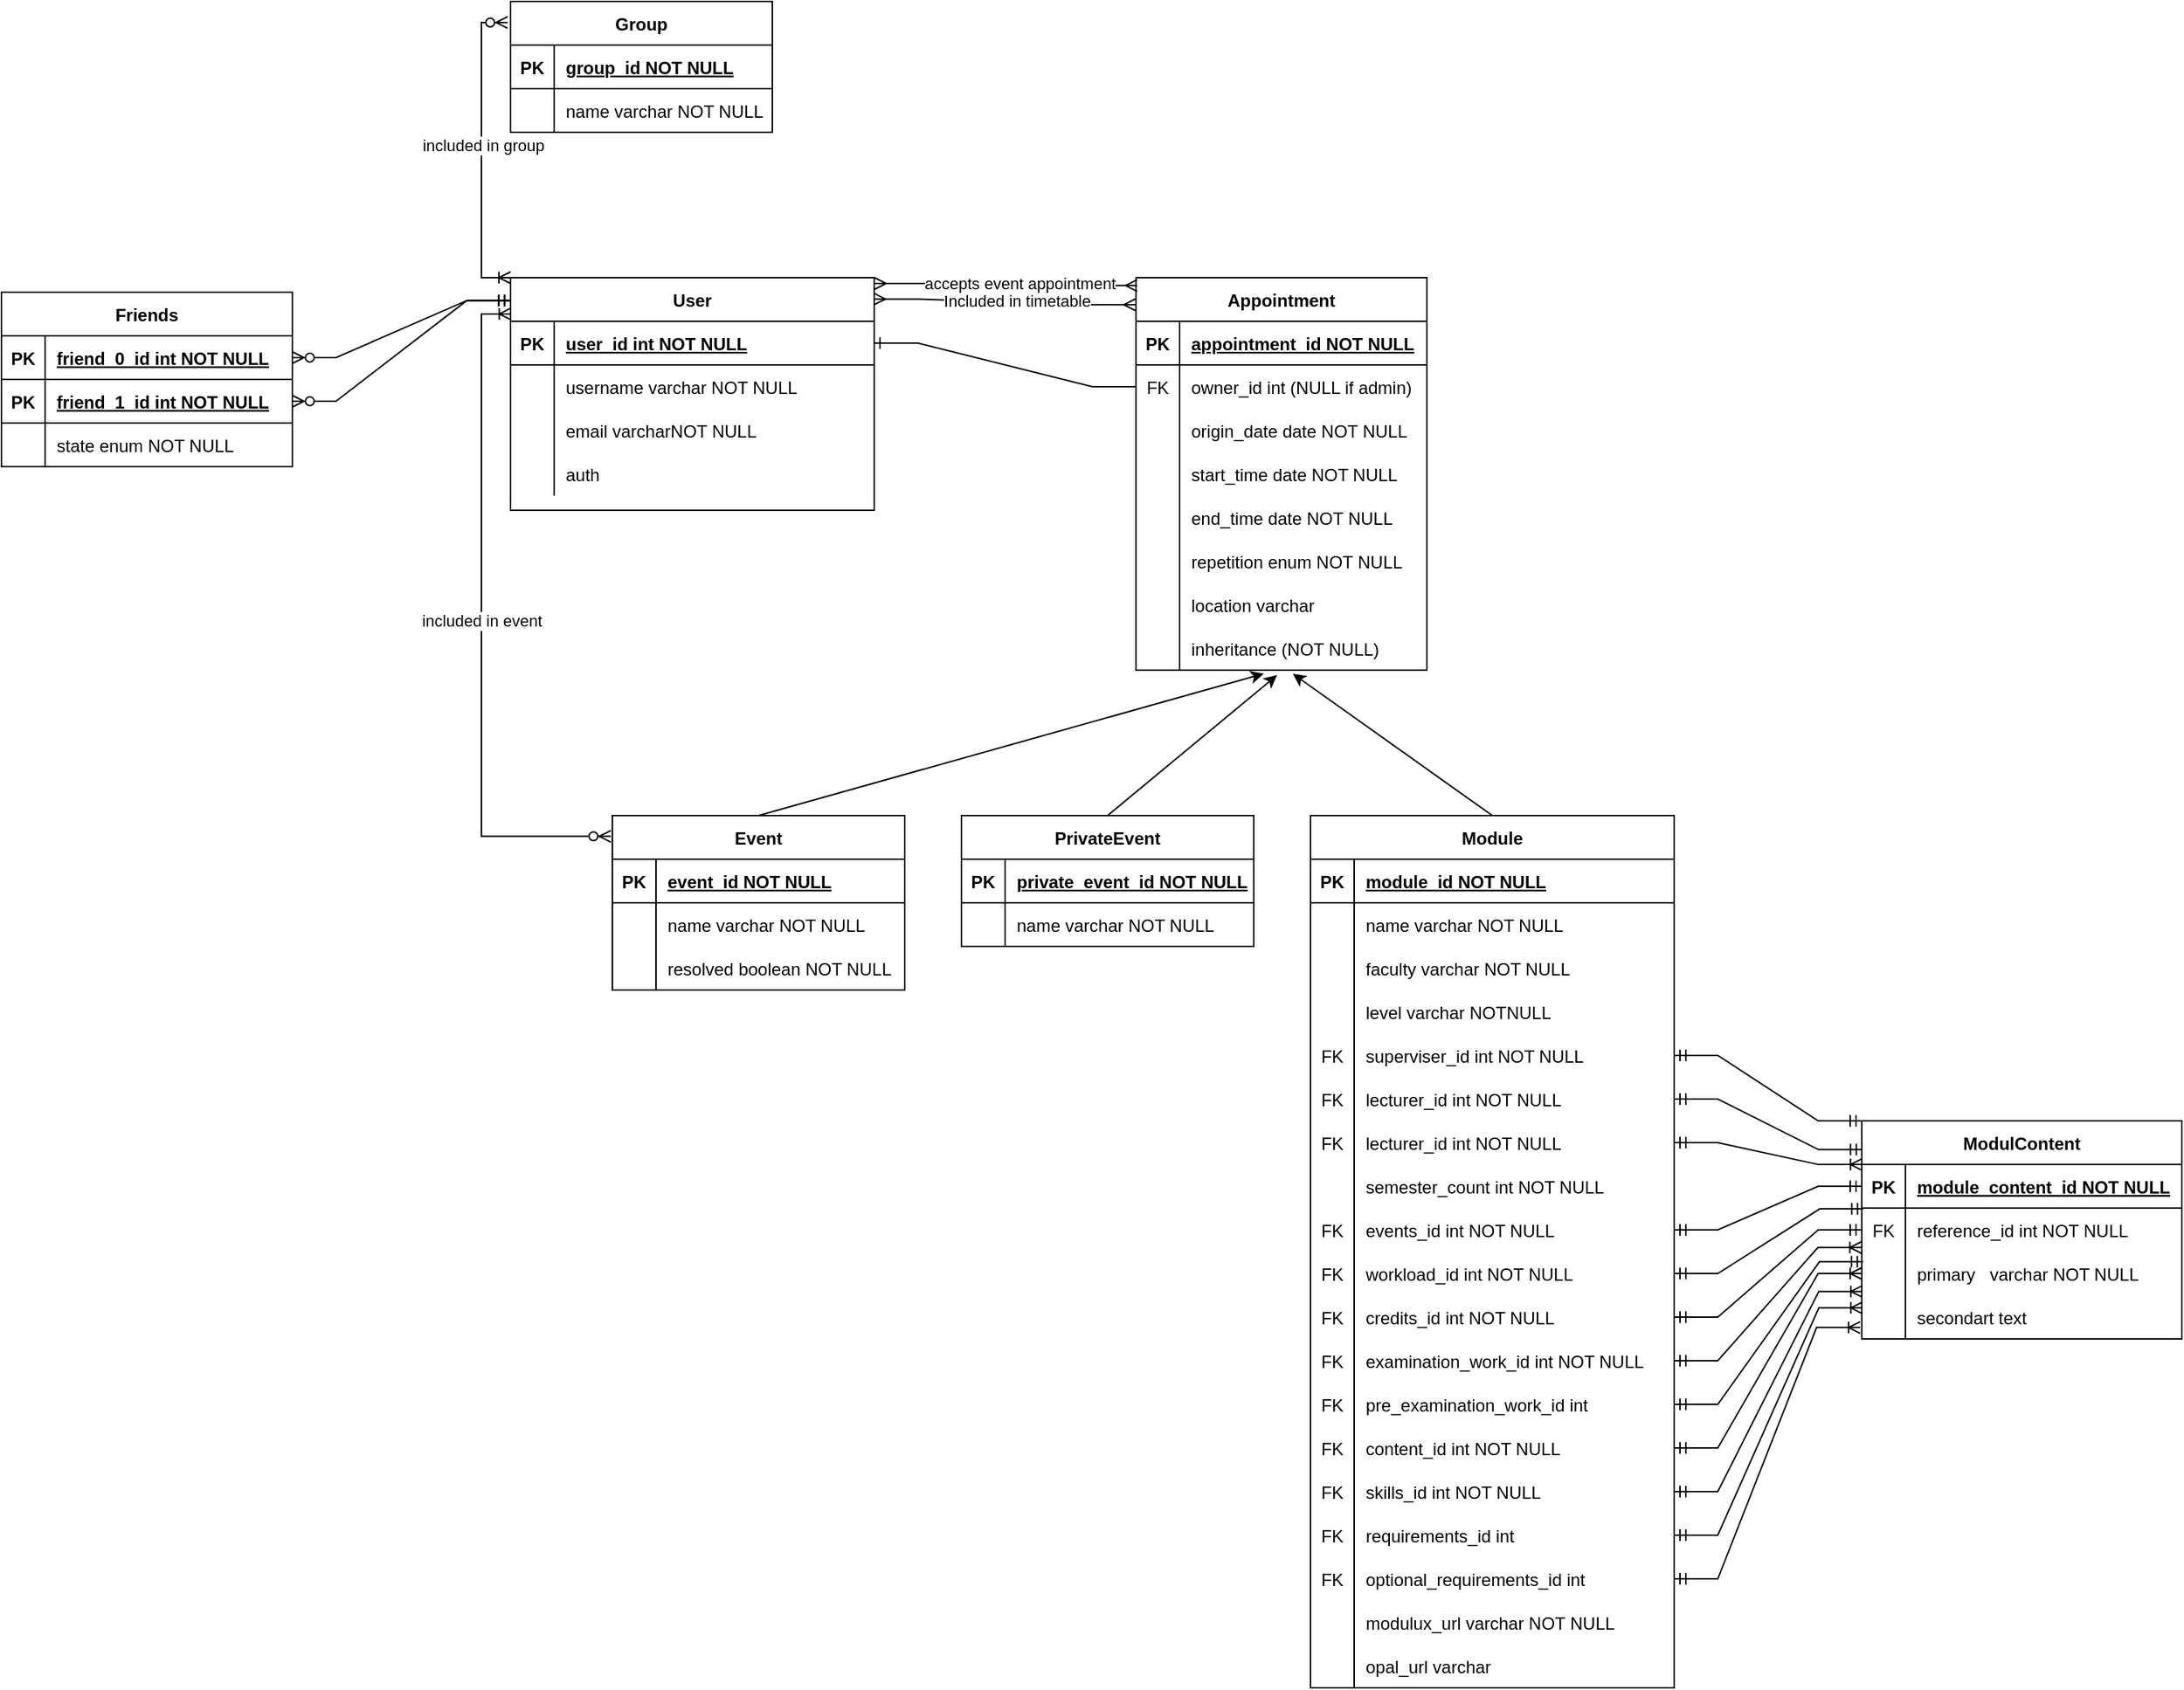 <mxfile version="20.5.3" type="device"><diagram id="R2lEEEUBdFMjLlhIrx00" name="Page-1"><mxGraphModel dx="2148" dy="1784" grid="1" gridSize="10" guides="1" tooltips="1" connect="1" arrows="1" fold="1" page="1" pageScale="1" pageWidth="850" pageHeight="1100" math="0" shadow="0" extFonts="Permanent Marker^https://fonts.googleapis.com/css?family=Permanent+Marker"><root><mxCell id="0"/><mxCell id="1" parent="0"/><mxCell id="C-vyLk0tnHw3VtMMgP7b-23" value="User" style="shape=table;startSize=30;container=1;collapsible=1;childLayout=tableLayout;fixedRows=1;rowLines=0;fontStyle=1;align=center;resizeLast=1;" parent="1" vertex="1"><mxGeometry x="70" y="70" width="250" height="160" as="geometry"><mxRectangle x="90" y="70" width="70" height="30" as="alternateBounds"/></mxGeometry></mxCell><mxCell id="C-vyLk0tnHw3VtMMgP7b-24" value="" style="shape=partialRectangle;collapsible=0;dropTarget=0;pointerEvents=0;fillColor=none;points=[[0,0.5],[1,0.5]];portConstraint=eastwest;top=0;left=0;right=0;bottom=1;" parent="C-vyLk0tnHw3VtMMgP7b-23" vertex="1"><mxGeometry y="30" width="250" height="30" as="geometry"/></mxCell><mxCell id="C-vyLk0tnHw3VtMMgP7b-25" value="PK" style="shape=partialRectangle;overflow=hidden;connectable=0;fillColor=none;top=0;left=0;bottom=0;right=0;fontStyle=1;" parent="C-vyLk0tnHw3VtMMgP7b-24" vertex="1"><mxGeometry width="30" height="30" as="geometry"><mxRectangle width="30" height="30" as="alternateBounds"/></mxGeometry></mxCell><mxCell id="C-vyLk0tnHw3VtMMgP7b-26" value="user_id int NOT NULL " style="shape=partialRectangle;overflow=hidden;connectable=0;fillColor=none;top=0;left=0;bottom=0;right=0;align=left;spacingLeft=6;fontStyle=5;" parent="C-vyLk0tnHw3VtMMgP7b-24" vertex="1"><mxGeometry x="30" width="220" height="30" as="geometry"><mxRectangle width="220" height="30" as="alternateBounds"/></mxGeometry></mxCell><mxCell id="C-vyLk0tnHw3VtMMgP7b-27" value="" style="shape=partialRectangle;collapsible=0;dropTarget=0;pointerEvents=0;fillColor=none;points=[[0,0.5],[1,0.5]];portConstraint=eastwest;top=0;left=0;right=0;bottom=0;" parent="C-vyLk0tnHw3VtMMgP7b-23" vertex="1"><mxGeometry y="60" width="250" height="30" as="geometry"/></mxCell><mxCell id="C-vyLk0tnHw3VtMMgP7b-28" value="" style="shape=partialRectangle;overflow=hidden;connectable=0;fillColor=none;top=0;left=0;bottom=0;right=0;" parent="C-vyLk0tnHw3VtMMgP7b-27" vertex="1"><mxGeometry width="30" height="30" as="geometry"><mxRectangle width="30" height="30" as="alternateBounds"/></mxGeometry></mxCell><mxCell id="C-vyLk0tnHw3VtMMgP7b-29" value="username varchar NOT NULL" style="shape=partialRectangle;overflow=hidden;connectable=0;fillColor=none;top=0;left=0;bottom=0;right=0;align=left;spacingLeft=6;" parent="C-vyLk0tnHw3VtMMgP7b-27" vertex="1"><mxGeometry x="30" width="220" height="30" as="geometry"><mxRectangle width="220" height="30" as="alternateBounds"/></mxGeometry></mxCell><mxCell id="5FCq3y83oqHXym-E_zLs-2" value="" style="shape=partialRectangle;collapsible=0;dropTarget=0;pointerEvents=0;fillColor=none;points=[[0,0.5],[1,0.5]];portConstraint=eastwest;top=0;left=0;right=0;bottom=0;" vertex="1" parent="C-vyLk0tnHw3VtMMgP7b-23"><mxGeometry y="90" width="250" height="30" as="geometry"/></mxCell><mxCell id="5FCq3y83oqHXym-E_zLs-3" value="" style="shape=partialRectangle;overflow=hidden;connectable=0;fillColor=none;top=0;left=0;bottom=0;right=0;" vertex="1" parent="5FCq3y83oqHXym-E_zLs-2"><mxGeometry width="30" height="30" as="geometry"><mxRectangle width="30" height="30" as="alternateBounds"/></mxGeometry></mxCell><mxCell id="5FCq3y83oqHXym-E_zLs-4" value="email varcharNOT NULL" style="shape=partialRectangle;overflow=hidden;connectable=0;fillColor=none;top=0;left=0;bottom=0;right=0;align=left;spacingLeft=6;" vertex="1" parent="5FCq3y83oqHXym-E_zLs-2"><mxGeometry x="30" width="220" height="30" as="geometry"><mxRectangle width="220" height="30" as="alternateBounds"/></mxGeometry></mxCell><mxCell id="5FCq3y83oqHXym-E_zLs-31" value="" style="shape=partialRectangle;collapsible=0;dropTarget=0;pointerEvents=0;fillColor=none;points=[[0,0.5],[1,0.5]];portConstraint=eastwest;top=0;left=0;right=0;bottom=0;" vertex="1" parent="C-vyLk0tnHw3VtMMgP7b-23"><mxGeometry y="120" width="250" height="30" as="geometry"/></mxCell><mxCell id="5FCq3y83oqHXym-E_zLs-32" value="" style="shape=partialRectangle;overflow=hidden;connectable=0;fillColor=none;top=0;left=0;bottom=0;right=0;" vertex="1" parent="5FCq3y83oqHXym-E_zLs-31"><mxGeometry width="30" height="30" as="geometry"><mxRectangle width="30" height="30" as="alternateBounds"/></mxGeometry></mxCell><mxCell id="5FCq3y83oqHXym-E_zLs-33" value="auth" style="shape=partialRectangle;overflow=hidden;connectable=0;fillColor=none;top=0;left=0;bottom=0;right=0;align=left;spacingLeft=6;" vertex="1" parent="5FCq3y83oqHXym-E_zLs-31"><mxGeometry x="30" width="220" height="30" as="geometry"><mxRectangle width="220" height="30" as="alternateBounds"/></mxGeometry></mxCell><mxCell id="5FCq3y83oqHXym-E_zLs-37" value="Module" style="shape=table;startSize=30;container=1;collapsible=1;childLayout=tableLayout;fixedRows=1;rowLines=0;fontStyle=1;align=center;resizeLast=1;" vertex="1" parent="1"><mxGeometry x="620" y="440" width="250" height="600" as="geometry"/></mxCell><mxCell id="5FCq3y83oqHXym-E_zLs-38" value="" style="shape=tableRow;horizontal=0;startSize=0;swimlaneHead=0;swimlaneBody=0;fillColor=none;collapsible=0;dropTarget=0;points=[[0,0.5],[1,0.5]];portConstraint=eastwest;top=0;left=0;right=0;bottom=1;" vertex="1" parent="5FCq3y83oqHXym-E_zLs-37"><mxGeometry y="30" width="250" height="30" as="geometry"/></mxCell><mxCell id="5FCq3y83oqHXym-E_zLs-39" value="PK" style="shape=partialRectangle;connectable=0;fillColor=none;top=0;left=0;bottom=0;right=0;fontStyle=1;overflow=hidden;" vertex="1" parent="5FCq3y83oqHXym-E_zLs-38"><mxGeometry width="30" height="30" as="geometry"><mxRectangle width="30" height="30" as="alternateBounds"/></mxGeometry></mxCell><mxCell id="5FCq3y83oqHXym-E_zLs-40" value="module_id NOT NULL" style="shape=partialRectangle;connectable=0;fillColor=none;top=0;left=0;bottom=0;right=0;align=left;spacingLeft=6;fontStyle=5;overflow=hidden;" vertex="1" parent="5FCq3y83oqHXym-E_zLs-38"><mxGeometry x="30" width="220" height="30" as="geometry"><mxRectangle width="220" height="30" as="alternateBounds"/></mxGeometry></mxCell><mxCell id="5FCq3y83oqHXym-E_zLs-41" value="" style="shape=tableRow;horizontal=0;startSize=0;swimlaneHead=0;swimlaneBody=0;fillColor=none;collapsible=0;dropTarget=0;points=[[0,0.5],[1,0.5]];portConstraint=eastwest;top=0;left=0;right=0;bottom=0;" vertex="1" parent="5FCq3y83oqHXym-E_zLs-37"><mxGeometry y="60" width="250" height="30" as="geometry"/></mxCell><mxCell id="5FCq3y83oqHXym-E_zLs-42" value="" style="shape=partialRectangle;connectable=0;fillColor=none;top=0;left=0;bottom=0;right=0;editable=1;overflow=hidden;" vertex="1" parent="5FCq3y83oqHXym-E_zLs-41"><mxGeometry width="30" height="30" as="geometry"><mxRectangle width="30" height="30" as="alternateBounds"/></mxGeometry></mxCell><mxCell id="5FCq3y83oqHXym-E_zLs-43" value="name varchar NOT NULL" style="shape=partialRectangle;connectable=0;fillColor=none;top=0;left=0;bottom=0;right=0;align=left;spacingLeft=6;overflow=hidden;" vertex="1" parent="5FCq3y83oqHXym-E_zLs-41"><mxGeometry x="30" width="220" height="30" as="geometry"><mxRectangle width="220" height="30" as="alternateBounds"/></mxGeometry></mxCell><mxCell id="5FCq3y83oqHXym-E_zLs-44" value="" style="shape=tableRow;horizontal=0;startSize=0;swimlaneHead=0;swimlaneBody=0;fillColor=none;collapsible=0;dropTarget=0;points=[[0,0.5],[1,0.5]];portConstraint=eastwest;top=0;left=0;right=0;bottom=0;" vertex="1" parent="5FCq3y83oqHXym-E_zLs-37"><mxGeometry y="90" width="250" height="30" as="geometry"/></mxCell><mxCell id="5FCq3y83oqHXym-E_zLs-45" value="" style="shape=partialRectangle;connectable=0;fillColor=none;top=0;left=0;bottom=0;right=0;editable=1;overflow=hidden;" vertex="1" parent="5FCq3y83oqHXym-E_zLs-44"><mxGeometry width="30" height="30" as="geometry"><mxRectangle width="30" height="30" as="alternateBounds"/></mxGeometry></mxCell><mxCell id="5FCq3y83oqHXym-E_zLs-46" value="faculty varchar NOT NULL" style="shape=partialRectangle;connectable=0;fillColor=none;top=0;left=0;bottom=0;right=0;align=left;spacingLeft=6;overflow=hidden;" vertex="1" parent="5FCq3y83oqHXym-E_zLs-44"><mxGeometry x="30" width="220" height="30" as="geometry"><mxRectangle width="220" height="30" as="alternateBounds"/></mxGeometry></mxCell><mxCell id="5FCq3y83oqHXym-E_zLs-47" value="" style="shape=tableRow;horizontal=0;startSize=0;swimlaneHead=0;swimlaneBody=0;fillColor=none;collapsible=0;dropTarget=0;points=[[0,0.5],[1,0.5]];portConstraint=eastwest;top=0;left=0;right=0;bottom=0;" vertex="1" parent="5FCq3y83oqHXym-E_zLs-37"><mxGeometry y="120" width="250" height="30" as="geometry"/></mxCell><mxCell id="5FCq3y83oqHXym-E_zLs-48" value="" style="shape=partialRectangle;connectable=0;fillColor=none;top=0;left=0;bottom=0;right=0;editable=1;overflow=hidden;" vertex="1" parent="5FCq3y83oqHXym-E_zLs-47"><mxGeometry width="30" height="30" as="geometry"><mxRectangle width="30" height="30" as="alternateBounds"/></mxGeometry></mxCell><mxCell id="5FCq3y83oqHXym-E_zLs-49" value="level varchar NOTNULL" style="shape=partialRectangle;connectable=0;fillColor=none;top=0;left=0;bottom=0;right=0;align=left;spacingLeft=6;overflow=hidden;" vertex="1" parent="5FCq3y83oqHXym-E_zLs-47"><mxGeometry x="30" width="220" height="30" as="geometry"><mxRectangle width="220" height="30" as="alternateBounds"/></mxGeometry></mxCell><mxCell id="5FCq3y83oqHXym-E_zLs-50" value="" style="shape=tableRow;horizontal=0;startSize=0;swimlaneHead=0;swimlaneBody=0;fillColor=none;collapsible=0;dropTarget=0;points=[[0,0.5],[1,0.5]];portConstraint=eastwest;top=0;left=0;right=0;bottom=0;" vertex="1" parent="5FCq3y83oqHXym-E_zLs-37"><mxGeometry y="150" width="250" height="30" as="geometry"/></mxCell><mxCell id="5FCq3y83oqHXym-E_zLs-51" value="FK" style="shape=partialRectangle;connectable=0;fillColor=none;top=0;left=0;bottom=0;right=0;editable=1;overflow=hidden;" vertex="1" parent="5FCq3y83oqHXym-E_zLs-50"><mxGeometry width="30" height="30" as="geometry"><mxRectangle width="30" height="30" as="alternateBounds"/></mxGeometry></mxCell><mxCell id="5FCq3y83oqHXym-E_zLs-52" value="superviser_id int NOT NULL" style="shape=partialRectangle;connectable=0;fillColor=none;top=0;left=0;bottom=0;right=0;align=left;spacingLeft=6;overflow=hidden;" vertex="1" parent="5FCq3y83oqHXym-E_zLs-50"><mxGeometry x="30" width="220" height="30" as="geometry"><mxRectangle width="220" height="30" as="alternateBounds"/></mxGeometry></mxCell><mxCell id="5FCq3y83oqHXym-E_zLs-66" value="" style="shape=tableRow;horizontal=0;startSize=0;swimlaneHead=0;swimlaneBody=0;fillColor=none;collapsible=0;dropTarget=0;points=[[0,0.5],[1,0.5]];portConstraint=eastwest;top=0;left=0;right=0;bottom=0;" vertex="1" parent="5FCq3y83oqHXym-E_zLs-37"><mxGeometry y="180" width="250" height="30" as="geometry"/></mxCell><mxCell id="5FCq3y83oqHXym-E_zLs-67" value="FK" style="shape=partialRectangle;connectable=0;fillColor=none;top=0;left=0;bottom=0;right=0;editable=1;overflow=hidden;" vertex="1" parent="5FCq3y83oqHXym-E_zLs-66"><mxGeometry width="30" height="30" as="geometry"><mxRectangle width="30" height="30" as="alternateBounds"/></mxGeometry></mxCell><mxCell id="5FCq3y83oqHXym-E_zLs-68" value="lecturer_id int NOT NULL" style="shape=partialRectangle;connectable=0;fillColor=none;top=0;left=0;bottom=0;right=0;align=left;spacingLeft=6;overflow=hidden;" vertex="1" parent="5FCq3y83oqHXym-E_zLs-66"><mxGeometry x="30" width="220" height="30" as="geometry"><mxRectangle width="220" height="30" as="alternateBounds"/></mxGeometry></mxCell><mxCell id="5FCq3y83oqHXym-E_zLs-69" value="" style="shape=tableRow;horizontal=0;startSize=0;swimlaneHead=0;swimlaneBody=0;fillColor=none;collapsible=0;dropTarget=0;points=[[0,0.5],[1,0.5]];portConstraint=eastwest;top=0;left=0;right=0;bottom=0;" vertex="1" parent="5FCq3y83oqHXym-E_zLs-37"><mxGeometry y="210" width="250" height="30" as="geometry"/></mxCell><mxCell id="5FCq3y83oqHXym-E_zLs-70" value="FK" style="shape=partialRectangle;connectable=0;fillColor=none;top=0;left=0;bottom=0;right=0;editable=1;overflow=hidden;" vertex="1" parent="5FCq3y83oqHXym-E_zLs-69"><mxGeometry width="30" height="30" as="geometry"><mxRectangle width="30" height="30" as="alternateBounds"/></mxGeometry></mxCell><mxCell id="5FCq3y83oqHXym-E_zLs-71" value="lecturer_id int NOT NULL" style="shape=partialRectangle;connectable=0;fillColor=none;top=0;left=0;bottom=0;right=0;align=left;spacingLeft=6;overflow=hidden;" vertex="1" parent="5FCq3y83oqHXym-E_zLs-69"><mxGeometry x="30" width="220" height="30" as="geometry"><mxRectangle width="220" height="30" as="alternateBounds"/></mxGeometry></mxCell><mxCell id="5FCq3y83oqHXym-E_zLs-75" value="" style="shape=tableRow;horizontal=0;startSize=0;swimlaneHead=0;swimlaneBody=0;fillColor=none;collapsible=0;dropTarget=0;points=[[0,0.5],[1,0.5]];portConstraint=eastwest;top=0;left=0;right=0;bottom=0;" vertex="1" parent="5FCq3y83oqHXym-E_zLs-37"><mxGeometry y="240" width="250" height="30" as="geometry"/></mxCell><mxCell id="5FCq3y83oqHXym-E_zLs-76" value="" style="shape=partialRectangle;connectable=0;fillColor=none;top=0;left=0;bottom=0;right=0;editable=1;overflow=hidden;" vertex="1" parent="5FCq3y83oqHXym-E_zLs-75"><mxGeometry width="30" height="30" as="geometry"><mxRectangle width="30" height="30" as="alternateBounds"/></mxGeometry></mxCell><mxCell id="5FCq3y83oqHXym-E_zLs-77" value="semester_count int NOT NULL" style="shape=partialRectangle;connectable=0;fillColor=none;top=0;left=0;bottom=0;right=0;align=left;spacingLeft=6;overflow=hidden;" vertex="1" parent="5FCq3y83oqHXym-E_zLs-75"><mxGeometry x="30" width="220" height="30" as="geometry"><mxRectangle width="220" height="30" as="alternateBounds"/></mxGeometry></mxCell><mxCell id="5FCq3y83oqHXym-E_zLs-78" value="" style="shape=tableRow;horizontal=0;startSize=0;swimlaneHead=0;swimlaneBody=0;fillColor=none;collapsible=0;dropTarget=0;points=[[0,0.5],[1,0.5]];portConstraint=eastwest;top=0;left=0;right=0;bottom=0;" vertex="1" parent="5FCq3y83oqHXym-E_zLs-37"><mxGeometry y="270" width="250" height="30" as="geometry"/></mxCell><mxCell id="5FCq3y83oqHXym-E_zLs-79" value="FK" style="shape=partialRectangle;connectable=0;fillColor=none;top=0;left=0;bottom=0;right=0;editable=1;overflow=hidden;" vertex="1" parent="5FCq3y83oqHXym-E_zLs-78"><mxGeometry width="30" height="30" as="geometry"><mxRectangle width="30" height="30" as="alternateBounds"/></mxGeometry></mxCell><mxCell id="5FCq3y83oqHXym-E_zLs-80" value="events_id int NOT NULL" style="shape=partialRectangle;connectable=0;fillColor=none;top=0;left=0;bottom=0;right=0;align=left;spacingLeft=6;overflow=hidden;" vertex="1" parent="5FCq3y83oqHXym-E_zLs-78"><mxGeometry x="30" width="220" height="30" as="geometry"><mxRectangle width="220" height="30" as="alternateBounds"/></mxGeometry></mxCell><mxCell id="5FCq3y83oqHXym-E_zLs-83" value="" style="shape=tableRow;horizontal=0;startSize=0;swimlaneHead=0;swimlaneBody=0;fillColor=none;collapsible=0;dropTarget=0;points=[[0,0.5],[1,0.5]];portConstraint=eastwest;top=0;left=0;right=0;bottom=0;" vertex="1" parent="5FCq3y83oqHXym-E_zLs-37"><mxGeometry y="300" width="250" height="30" as="geometry"/></mxCell><mxCell id="5FCq3y83oqHXym-E_zLs-84" value="FK" style="shape=partialRectangle;connectable=0;fillColor=none;top=0;left=0;bottom=0;right=0;editable=1;overflow=hidden;" vertex="1" parent="5FCq3y83oqHXym-E_zLs-83"><mxGeometry width="30" height="30" as="geometry"><mxRectangle width="30" height="30" as="alternateBounds"/></mxGeometry></mxCell><mxCell id="5FCq3y83oqHXym-E_zLs-85" value="workload_id int NOT NULL" style="shape=partialRectangle;connectable=0;fillColor=none;top=0;left=0;bottom=0;right=0;align=left;spacingLeft=6;overflow=hidden;" vertex="1" parent="5FCq3y83oqHXym-E_zLs-83"><mxGeometry x="30" width="220" height="30" as="geometry"><mxRectangle width="220" height="30" as="alternateBounds"/></mxGeometry></mxCell><mxCell id="5FCq3y83oqHXym-E_zLs-118" value="" style="shape=tableRow;horizontal=0;startSize=0;swimlaneHead=0;swimlaneBody=0;fillColor=none;collapsible=0;dropTarget=0;points=[[0,0.5],[1,0.5]];portConstraint=eastwest;top=0;left=0;right=0;bottom=0;" vertex="1" parent="5FCq3y83oqHXym-E_zLs-37"><mxGeometry y="330" width="250" height="30" as="geometry"/></mxCell><mxCell id="5FCq3y83oqHXym-E_zLs-119" value="FK" style="shape=partialRectangle;connectable=0;fillColor=none;top=0;left=0;bottom=0;right=0;editable=1;overflow=hidden;" vertex="1" parent="5FCq3y83oqHXym-E_zLs-118"><mxGeometry width="30" height="30" as="geometry"><mxRectangle width="30" height="30" as="alternateBounds"/></mxGeometry></mxCell><mxCell id="5FCq3y83oqHXym-E_zLs-120" value="credits_id int NOT NULL" style="shape=partialRectangle;connectable=0;fillColor=none;top=0;left=0;bottom=0;right=0;align=left;spacingLeft=6;overflow=hidden;" vertex="1" parent="5FCq3y83oqHXym-E_zLs-118"><mxGeometry x="30" width="220" height="30" as="geometry"><mxRectangle width="220" height="30" as="alternateBounds"/></mxGeometry></mxCell><mxCell id="5FCq3y83oqHXym-E_zLs-122" value="" style="shape=tableRow;horizontal=0;startSize=0;swimlaneHead=0;swimlaneBody=0;fillColor=none;collapsible=0;dropTarget=0;points=[[0,0.5],[1,0.5]];portConstraint=eastwest;top=0;left=0;right=0;bottom=0;" vertex="1" parent="5FCq3y83oqHXym-E_zLs-37"><mxGeometry y="360" width="250" height="30" as="geometry"/></mxCell><mxCell id="5FCq3y83oqHXym-E_zLs-123" value="FK" style="shape=partialRectangle;connectable=0;fillColor=none;top=0;left=0;bottom=0;right=0;editable=1;overflow=hidden;" vertex="1" parent="5FCq3y83oqHXym-E_zLs-122"><mxGeometry width="30" height="30" as="geometry"><mxRectangle width="30" height="30" as="alternateBounds"/></mxGeometry></mxCell><mxCell id="5FCq3y83oqHXym-E_zLs-124" value="examination_work_id int NOT NULL" style="shape=partialRectangle;connectable=0;fillColor=none;top=0;left=0;bottom=0;right=0;align=left;spacingLeft=6;overflow=hidden;" vertex="1" parent="5FCq3y83oqHXym-E_zLs-122"><mxGeometry x="30" width="220" height="30" as="geometry"><mxRectangle width="220" height="30" as="alternateBounds"/></mxGeometry></mxCell><mxCell id="5FCq3y83oqHXym-E_zLs-125" value="" style="shape=tableRow;horizontal=0;startSize=0;swimlaneHead=0;swimlaneBody=0;fillColor=none;collapsible=0;dropTarget=0;points=[[0,0.5],[1,0.5]];portConstraint=eastwest;top=0;left=0;right=0;bottom=0;" vertex="1" parent="5FCq3y83oqHXym-E_zLs-37"><mxGeometry y="390" width="250" height="30" as="geometry"/></mxCell><mxCell id="5FCq3y83oqHXym-E_zLs-126" value="FK" style="shape=partialRectangle;connectable=0;fillColor=none;top=0;left=0;bottom=0;right=0;editable=1;overflow=hidden;" vertex="1" parent="5FCq3y83oqHXym-E_zLs-125"><mxGeometry width="30" height="30" as="geometry"><mxRectangle width="30" height="30" as="alternateBounds"/></mxGeometry></mxCell><mxCell id="5FCq3y83oqHXym-E_zLs-127" value="pre_examination_work_id int " style="shape=partialRectangle;connectable=0;fillColor=none;top=0;left=0;bottom=0;right=0;align=left;spacingLeft=6;overflow=hidden;" vertex="1" parent="5FCq3y83oqHXym-E_zLs-125"><mxGeometry x="30" width="220" height="30" as="geometry"><mxRectangle width="220" height="30" as="alternateBounds"/></mxGeometry></mxCell><mxCell id="5FCq3y83oqHXym-E_zLs-130" value="" style="shape=tableRow;horizontal=0;startSize=0;swimlaneHead=0;swimlaneBody=0;fillColor=none;collapsible=0;dropTarget=0;points=[[0,0.5],[1,0.5]];portConstraint=eastwest;top=0;left=0;right=0;bottom=0;" vertex="1" parent="5FCq3y83oqHXym-E_zLs-37"><mxGeometry y="420" width="250" height="30" as="geometry"/></mxCell><mxCell id="5FCq3y83oqHXym-E_zLs-131" value="FK" style="shape=partialRectangle;connectable=0;fillColor=none;top=0;left=0;bottom=0;right=0;editable=1;overflow=hidden;" vertex="1" parent="5FCq3y83oqHXym-E_zLs-130"><mxGeometry width="30" height="30" as="geometry"><mxRectangle width="30" height="30" as="alternateBounds"/></mxGeometry></mxCell><mxCell id="5FCq3y83oqHXym-E_zLs-132" value="content_id int NOT NULL" style="shape=partialRectangle;connectable=0;fillColor=none;top=0;left=0;bottom=0;right=0;align=left;spacingLeft=6;overflow=hidden;" vertex="1" parent="5FCq3y83oqHXym-E_zLs-130"><mxGeometry x="30" width="220" height="30" as="geometry"><mxRectangle width="220" height="30" as="alternateBounds"/></mxGeometry></mxCell><mxCell id="5FCq3y83oqHXym-E_zLs-137" value="" style="shape=tableRow;horizontal=0;startSize=0;swimlaneHead=0;swimlaneBody=0;fillColor=none;collapsible=0;dropTarget=0;points=[[0,0.5],[1,0.5]];portConstraint=eastwest;top=0;left=0;right=0;bottom=0;" vertex="1" parent="5FCq3y83oqHXym-E_zLs-37"><mxGeometry y="450" width="250" height="30" as="geometry"/></mxCell><mxCell id="5FCq3y83oqHXym-E_zLs-138" value="FK" style="shape=partialRectangle;connectable=0;fillColor=none;top=0;left=0;bottom=0;right=0;editable=1;overflow=hidden;" vertex="1" parent="5FCq3y83oqHXym-E_zLs-137"><mxGeometry width="30" height="30" as="geometry"><mxRectangle width="30" height="30" as="alternateBounds"/></mxGeometry></mxCell><mxCell id="5FCq3y83oqHXym-E_zLs-139" value="skills_id int NOT NULL" style="shape=partialRectangle;connectable=0;fillColor=none;top=0;left=0;bottom=0;right=0;align=left;spacingLeft=6;overflow=hidden;" vertex="1" parent="5FCq3y83oqHXym-E_zLs-137"><mxGeometry x="30" width="220" height="30" as="geometry"><mxRectangle width="220" height="30" as="alternateBounds"/></mxGeometry></mxCell><mxCell id="5FCq3y83oqHXym-E_zLs-141" value="" style="shape=tableRow;horizontal=0;startSize=0;swimlaneHead=0;swimlaneBody=0;fillColor=none;collapsible=0;dropTarget=0;points=[[0,0.5],[1,0.5]];portConstraint=eastwest;top=0;left=0;right=0;bottom=0;" vertex="1" parent="5FCq3y83oqHXym-E_zLs-37"><mxGeometry y="480" width="250" height="30" as="geometry"/></mxCell><mxCell id="5FCq3y83oqHXym-E_zLs-142" value="FK" style="shape=partialRectangle;connectable=0;fillColor=none;top=0;left=0;bottom=0;right=0;editable=1;overflow=hidden;" vertex="1" parent="5FCq3y83oqHXym-E_zLs-141"><mxGeometry width="30" height="30" as="geometry"><mxRectangle width="30" height="30" as="alternateBounds"/></mxGeometry></mxCell><mxCell id="5FCq3y83oqHXym-E_zLs-143" value="requirements_id int" style="shape=partialRectangle;connectable=0;fillColor=none;top=0;left=0;bottom=0;right=0;align=left;spacingLeft=6;overflow=hidden;" vertex="1" parent="5FCq3y83oqHXym-E_zLs-141"><mxGeometry x="30" width="220" height="30" as="geometry"><mxRectangle width="220" height="30" as="alternateBounds"/></mxGeometry></mxCell><mxCell id="5FCq3y83oqHXym-E_zLs-145" value="" style="shape=tableRow;horizontal=0;startSize=0;swimlaneHead=0;swimlaneBody=0;fillColor=none;collapsible=0;dropTarget=0;points=[[0,0.5],[1,0.5]];portConstraint=eastwest;top=0;left=0;right=0;bottom=0;" vertex="1" parent="5FCq3y83oqHXym-E_zLs-37"><mxGeometry y="510" width="250" height="30" as="geometry"/></mxCell><mxCell id="5FCq3y83oqHXym-E_zLs-146" value="FK" style="shape=partialRectangle;connectable=0;fillColor=none;top=0;left=0;bottom=0;right=0;editable=1;overflow=hidden;" vertex="1" parent="5FCq3y83oqHXym-E_zLs-145"><mxGeometry width="30" height="30" as="geometry"><mxRectangle width="30" height="30" as="alternateBounds"/></mxGeometry></mxCell><mxCell id="5FCq3y83oqHXym-E_zLs-147" value="optional_requirements_id int" style="shape=partialRectangle;connectable=0;fillColor=none;top=0;left=0;bottom=0;right=0;align=left;spacingLeft=6;overflow=hidden;" vertex="1" parent="5FCq3y83oqHXym-E_zLs-145"><mxGeometry x="30" width="220" height="30" as="geometry"><mxRectangle width="220" height="30" as="alternateBounds"/></mxGeometry></mxCell><mxCell id="5FCq3y83oqHXym-E_zLs-150" value="" style="shape=tableRow;horizontal=0;startSize=0;swimlaneHead=0;swimlaneBody=0;fillColor=none;collapsible=0;dropTarget=0;points=[[0,0.5],[1,0.5]];portConstraint=eastwest;top=0;left=0;right=0;bottom=0;" vertex="1" parent="5FCq3y83oqHXym-E_zLs-37"><mxGeometry y="540" width="250" height="30" as="geometry"/></mxCell><mxCell id="5FCq3y83oqHXym-E_zLs-151" value="" style="shape=partialRectangle;connectable=0;fillColor=none;top=0;left=0;bottom=0;right=0;editable=1;overflow=hidden;" vertex="1" parent="5FCq3y83oqHXym-E_zLs-150"><mxGeometry width="30" height="30" as="geometry"><mxRectangle width="30" height="30" as="alternateBounds"/></mxGeometry></mxCell><mxCell id="5FCq3y83oqHXym-E_zLs-152" value="modulux_url varchar NOT NULL" style="shape=partialRectangle;connectable=0;fillColor=none;top=0;left=0;bottom=0;right=0;align=left;spacingLeft=6;overflow=hidden;" vertex="1" parent="5FCq3y83oqHXym-E_zLs-150"><mxGeometry x="30" width="220" height="30" as="geometry"><mxRectangle width="220" height="30" as="alternateBounds"/></mxGeometry></mxCell><mxCell id="5FCq3y83oqHXym-E_zLs-153" value="" style="shape=tableRow;horizontal=0;startSize=0;swimlaneHead=0;swimlaneBody=0;fillColor=none;collapsible=0;dropTarget=0;points=[[0,0.5],[1,0.5]];portConstraint=eastwest;top=0;left=0;right=0;bottom=0;" vertex="1" parent="5FCq3y83oqHXym-E_zLs-37"><mxGeometry y="570" width="250" height="30" as="geometry"/></mxCell><mxCell id="5FCq3y83oqHXym-E_zLs-154" value="" style="shape=partialRectangle;connectable=0;fillColor=none;top=0;left=0;bottom=0;right=0;editable=1;overflow=hidden;" vertex="1" parent="5FCq3y83oqHXym-E_zLs-153"><mxGeometry width="30" height="30" as="geometry"><mxRectangle width="30" height="30" as="alternateBounds"/></mxGeometry></mxCell><mxCell id="5FCq3y83oqHXym-E_zLs-155" value="opal_url varchar" style="shape=partialRectangle;connectable=0;fillColor=none;top=0;left=0;bottom=0;right=0;align=left;spacingLeft=6;overflow=hidden;" vertex="1" parent="5FCq3y83oqHXym-E_zLs-153"><mxGeometry x="30" width="220" height="30" as="geometry"><mxRectangle width="220" height="30" as="alternateBounds"/></mxGeometry></mxCell><mxCell id="5FCq3y83oqHXym-E_zLs-53" value="ModulContent" style="shape=table;startSize=30;container=1;collapsible=1;childLayout=tableLayout;fixedRows=1;rowLines=0;fontStyle=1;align=center;resizeLast=1;" vertex="1" parent="1"><mxGeometry x="999" y="650" width="220" height="150" as="geometry"/></mxCell><mxCell id="5FCq3y83oqHXym-E_zLs-54" value="" style="shape=tableRow;horizontal=0;startSize=0;swimlaneHead=0;swimlaneBody=0;fillColor=none;collapsible=0;dropTarget=0;points=[[0,0.5],[1,0.5]];portConstraint=eastwest;top=0;left=0;right=0;bottom=1;" vertex="1" parent="5FCq3y83oqHXym-E_zLs-53"><mxGeometry y="30" width="220" height="30" as="geometry"/></mxCell><mxCell id="5FCq3y83oqHXym-E_zLs-55" value="PK" style="shape=partialRectangle;connectable=0;fillColor=none;top=0;left=0;bottom=0;right=0;fontStyle=1;overflow=hidden;" vertex="1" parent="5FCq3y83oqHXym-E_zLs-54"><mxGeometry width="30" height="30" as="geometry"><mxRectangle width="30" height="30" as="alternateBounds"/></mxGeometry></mxCell><mxCell id="5FCq3y83oqHXym-E_zLs-56" value="module_content_id NOT NULL" style="shape=partialRectangle;connectable=0;fillColor=none;top=0;left=0;bottom=0;right=0;align=left;spacingLeft=6;fontStyle=5;overflow=hidden;" vertex="1" parent="5FCq3y83oqHXym-E_zLs-54"><mxGeometry x="30" width="190" height="30" as="geometry"><mxRectangle width="190" height="30" as="alternateBounds"/></mxGeometry></mxCell><mxCell id="5FCq3y83oqHXym-E_zLs-57" value="" style="shape=tableRow;horizontal=0;startSize=0;swimlaneHead=0;swimlaneBody=0;fillColor=none;collapsible=0;dropTarget=0;points=[[0,0.5],[1,0.5]];portConstraint=eastwest;top=0;left=0;right=0;bottom=0;" vertex="1" parent="5FCq3y83oqHXym-E_zLs-53"><mxGeometry y="60" width="220" height="30" as="geometry"/></mxCell><mxCell id="5FCq3y83oqHXym-E_zLs-58" value="FK" style="shape=partialRectangle;connectable=0;fillColor=none;top=0;left=0;bottom=0;right=0;editable=1;overflow=hidden;" vertex="1" parent="5FCq3y83oqHXym-E_zLs-57"><mxGeometry width="30" height="30" as="geometry"><mxRectangle width="30" height="30" as="alternateBounds"/></mxGeometry></mxCell><mxCell id="5FCq3y83oqHXym-E_zLs-59" value="reference_id int NOT NULL" style="shape=partialRectangle;connectable=0;fillColor=none;top=0;left=0;bottom=0;right=0;align=left;spacingLeft=6;overflow=hidden;" vertex="1" parent="5FCq3y83oqHXym-E_zLs-57"><mxGeometry x="30" width="190" height="30" as="geometry"><mxRectangle width="190" height="30" as="alternateBounds"/></mxGeometry></mxCell><mxCell id="5FCq3y83oqHXym-E_zLs-133" value="" style="shape=tableRow;horizontal=0;startSize=0;swimlaneHead=0;swimlaneBody=0;fillColor=none;collapsible=0;dropTarget=0;points=[[0,0.5],[1,0.5]];portConstraint=eastwest;top=0;left=0;right=0;bottom=0;" vertex="1" parent="5FCq3y83oqHXym-E_zLs-53"><mxGeometry y="90" width="220" height="30" as="geometry"/></mxCell><mxCell id="5FCq3y83oqHXym-E_zLs-134" value="" style="shape=partialRectangle;connectable=0;fillColor=none;top=0;left=0;bottom=0;right=0;editable=1;overflow=hidden;" vertex="1" parent="5FCq3y83oqHXym-E_zLs-133"><mxGeometry width="30" height="30" as="geometry"><mxRectangle width="30" height="30" as="alternateBounds"/></mxGeometry></mxCell><mxCell id="5FCq3y83oqHXym-E_zLs-135" value="primary   varchar NOT NULL" style="shape=partialRectangle;connectable=0;fillColor=none;top=0;left=0;bottom=0;right=0;align=left;spacingLeft=6;overflow=hidden;" vertex="1" parent="5FCq3y83oqHXym-E_zLs-133"><mxGeometry x="30" width="190" height="30" as="geometry"><mxRectangle width="190" height="30" as="alternateBounds"/></mxGeometry></mxCell><mxCell id="5FCq3y83oqHXym-E_zLs-60" value="" style="shape=tableRow;horizontal=0;startSize=0;swimlaneHead=0;swimlaneBody=0;fillColor=none;collapsible=0;dropTarget=0;points=[[0,0.5],[1,0.5]];portConstraint=eastwest;top=0;left=0;right=0;bottom=0;" vertex="1" parent="5FCq3y83oqHXym-E_zLs-53"><mxGeometry y="120" width="220" height="30" as="geometry"/></mxCell><mxCell id="5FCq3y83oqHXym-E_zLs-61" value="" style="shape=partialRectangle;connectable=0;fillColor=none;top=0;left=0;bottom=0;right=0;editable=1;overflow=hidden;" vertex="1" parent="5FCq3y83oqHXym-E_zLs-60"><mxGeometry width="30" height="30" as="geometry"><mxRectangle width="30" height="30" as="alternateBounds"/></mxGeometry></mxCell><mxCell id="5FCq3y83oqHXym-E_zLs-62" value="secondart text" style="shape=partialRectangle;connectable=0;fillColor=none;top=0;left=0;bottom=0;right=0;align=left;spacingLeft=6;overflow=hidden;" vertex="1" parent="5FCq3y83oqHXym-E_zLs-60"><mxGeometry x="30" width="190" height="30" as="geometry"><mxRectangle width="190" height="30" as="alternateBounds"/></mxGeometry></mxCell><mxCell id="5FCq3y83oqHXym-E_zLs-72" value="" style="edgeStyle=entityRelationEdgeStyle;fontSize=12;html=1;endArrow=ERmandOne;startArrow=ERmandOne;rounded=0;exitX=1;exitY=0.5;exitDx=0;exitDy=0;entryX=0;entryY=0;entryDx=0;entryDy=0;" edge="1" parent="1" source="5FCq3y83oqHXym-E_zLs-50" target="5FCq3y83oqHXym-E_zLs-53"><mxGeometry width="100" height="100" relative="1" as="geometry"><mxPoint x="780" y="380" as="sourcePoint"/><mxPoint x="880" y="280" as="targetPoint"/></mxGeometry></mxCell><mxCell id="5FCq3y83oqHXym-E_zLs-73" value="" style="edgeStyle=entityRelationEdgeStyle;fontSize=12;html=1;endArrow=ERmandOne;startArrow=ERmandOne;rounded=0;exitX=1;exitY=0.5;exitDx=0;exitDy=0;entryX=0.001;entryY=0.132;entryDx=0;entryDy=0;entryPerimeter=0;" edge="1" parent="1" source="5FCq3y83oqHXym-E_zLs-66" target="5FCq3y83oqHXym-E_zLs-53"><mxGeometry width="100" height="100" relative="1" as="geometry"><mxPoint x="700" y="440" as="sourcePoint"/><mxPoint x="890" y="193" as="targetPoint"/></mxGeometry></mxCell><mxCell id="5FCq3y83oqHXym-E_zLs-81" value="" style="edgeStyle=entityRelationEdgeStyle;fontSize=12;html=1;endArrow=ERoneToMany;startArrow=ERmandOne;rounded=0;exitX=1;exitY=0.5;exitDx=0;exitDy=0;entryX=0.001;entryY=0.002;entryDx=0;entryDy=0;entryPerimeter=0;" edge="1" parent="1" source="5FCq3y83oqHXym-E_zLs-69" target="5FCq3y83oqHXym-E_zLs-54"><mxGeometry width="100" height="100" relative="1" as="geometry"><mxPoint x="860" y="510" as="sourcePoint"/><mxPoint x="960" y="410" as="targetPoint"/></mxGeometry></mxCell><mxCell id="5FCq3y83oqHXym-E_zLs-82" value="" style="edgeStyle=entityRelationEdgeStyle;fontSize=12;html=1;endArrow=ERmandOne;startArrow=ERmandOne;rounded=0;exitX=1;exitY=0.5;exitDx=0;exitDy=0;entryX=0;entryY=0.5;entryDx=0;entryDy=0;" edge="1" parent="1" source="5FCq3y83oqHXym-E_zLs-78" target="5FCq3y83oqHXym-E_zLs-54"><mxGeometry width="100" height="100" relative="1" as="geometry"><mxPoint x="780" y="375" as="sourcePoint"/><mxPoint x="900.66" y="207.4" as="targetPoint"/></mxGeometry></mxCell><mxCell id="5FCq3y83oqHXym-E_zLs-86" value="" style="edgeStyle=entityRelationEdgeStyle;fontSize=12;html=1;endArrow=ERmandOne;startArrow=ERmandOne;rounded=0;exitX=1;exitY=0.5;exitDx=0;exitDy=0;entryX=0.005;entryY=0.018;entryDx=0;entryDy=0;entryPerimeter=0;" edge="1" parent="1" source="5FCq3y83oqHXym-E_zLs-83" target="5FCq3y83oqHXym-E_zLs-57"><mxGeometry width="100" height="100" relative="1" as="geometry"><mxPoint x="780" y="465" as="sourcePoint"/><mxPoint x="890" y="240" as="targetPoint"/></mxGeometry></mxCell><mxCell id="5FCq3y83oqHXym-E_zLs-121" value="" style="edgeStyle=entityRelationEdgeStyle;fontSize=12;html=1;endArrow=ERmandOne;startArrow=ERmandOne;rounded=0;exitX=1;exitY=0.5;exitDx=0;exitDy=0;entryX=0;entryY=0.5;entryDx=0;entryDy=0;" edge="1" parent="1" source="5FCq3y83oqHXym-E_zLs-118" target="5FCq3y83oqHXym-E_zLs-57"><mxGeometry width="100" height="100" relative="1" as="geometry"><mxPoint x="780" y="495" as="sourcePoint"/><mxPoint x="901.32" y="250.3" as="targetPoint"/></mxGeometry></mxCell><mxCell id="5FCq3y83oqHXym-E_zLs-128" value="" style="edgeStyle=entityRelationEdgeStyle;fontSize=12;html=1;endArrow=ERoneToMany;startArrow=ERmandOne;rounded=0;exitX=1;exitY=0.5;exitDx=0;exitDy=0;entryX=-0.001;entryY=-0.096;entryDx=0;entryDy=0;entryPerimeter=0;" edge="1" parent="1" source="5FCq3y83oqHXym-E_zLs-122" target="5FCq3y83oqHXym-E_zLs-133"><mxGeometry width="100" height="100" relative="1" as="geometry"><mxPoint x="820" y="405" as="sourcePoint"/><mxPoint x="910" y="480" as="targetPoint"/></mxGeometry></mxCell><mxCell id="5FCq3y83oqHXym-E_zLs-129" value="" style="edgeStyle=entityRelationEdgeStyle;fontSize=12;html=1;endArrow=ERmandOne;startArrow=ERmandOne;rounded=0;exitX=1;exitY=0.5;exitDx=0;exitDy=0;entryX=0.004;entryY=0.23;entryDx=0;entryDy=0;entryPerimeter=0;" edge="1" parent="1" source="5FCq3y83oqHXym-E_zLs-125" target="5FCq3y83oqHXym-E_zLs-133"><mxGeometry width="100" height="100" relative="1" as="geometry"><mxPoint x="820" y="525" as="sourcePoint"/><mxPoint x="910" y="500" as="targetPoint"/></mxGeometry></mxCell><mxCell id="5FCq3y83oqHXym-E_zLs-136" value="" style="edgeStyle=entityRelationEdgeStyle;fontSize=12;html=1;endArrow=ERoneToMany;startArrow=ERmandOne;rounded=0;exitX=1;exitY=0.5;exitDx=0;exitDy=0;entryX=0;entryY=0.5;entryDx=0;entryDy=0;" edge="1" parent="1" source="5FCq3y83oqHXym-E_zLs-130" target="5FCq3y83oqHXym-E_zLs-133"><mxGeometry width="100" height="100" relative="1" as="geometry"><mxPoint x="820.0" y="555" as="sourcePoint"/><mxPoint x="930" y="560" as="targetPoint"/></mxGeometry></mxCell><mxCell id="5FCq3y83oqHXym-E_zLs-140" value="" style="edgeStyle=entityRelationEdgeStyle;fontSize=12;html=1;endArrow=ERoneToMany;startArrow=ERmandOne;rounded=0;exitX=1;exitY=0.5;exitDx=0;exitDy=0;entryX=0.002;entryY=-0.089;entryDx=0;entryDy=0;entryPerimeter=0;" edge="1" parent="1" source="5FCq3y83oqHXym-E_zLs-137" target="5FCq3y83oqHXym-E_zLs-60"><mxGeometry width="100" height="100" relative="1" as="geometry"><mxPoint x="820.0" y="615" as="sourcePoint"/><mxPoint x="920" y="497" as="targetPoint"/></mxGeometry></mxCell><mxCell id="5FCq3y83oqHXym-E_zLs-148" value="" style="edgeStyle=entityRelationEdgeStyle;fontSize=12;html=1;endArrow=ERoneToMany;startArrow=ERmandOne;rounded=0;exitX=1;exitY=0.5;exitDx=0;exitDy=0;entryX=0.002;entryY=0.288;entryDx=0;entryDy=0;entryPerimeter=0;" edge="1" parent="1" source="5FCq3y83oqHXym-E_zLs-141" target="5FCq3y83oqHXym-E_zLs-60"><mxGeometry width="100" height="100" relative="1" as="geometry"><mxPoint x="821" y="645" as="sourcePoint"/><mxPoint x="930" y="507" as="targetPoint"/></mxGeometry></mxCell><mxCell id="5FCq3y83oqHXym-E_zLs-149" value="" style="edgeStyle=entityRelationEdgeStyle;fontSize=12;html=1;endArrow=ERoneToMany;startArrow=ERmandOne;rounded=0;exitX=1;exitY=0.5;exitDx=0;exitDy=0;entryX=-0.005;entryY=0.739;entryDx=0;entryDy=0;entryPerimeter=0;" edge="1" parent="1" source="5FCq3y83oqHXym-E_zLs-145" target="5FCq3y83oqHXym-E_zLs-60"><mxGeometry width="100" height="100" relative="1" as="geometry"><mxPoint x="831" y="655" as="sourcePoint"/><mxPoint x="950.44" y="517.33" as="targetPoint"/></mxGeometry></mxCell><mxCell id="5FCq3y83oqHXym-E_zLs-156" value="Appointment" style="shape=table;startSize=30;container=1;collapsible=1;childLayout=tableLayout;fixedRows=1;rowLines=0;fontStyle=1;align=center;resizeLast=1;" vertex="1" parent="1"><mxGeometry x="500" y="70" width="200" height="270" as="geometry"/></mxCell><mxCell id="5FCq3y83oqHXym-E_zLs-157" value="" style="shape=tableRow;horizontal=0;startSize=0;swimlaneHead=0;swimlaneBody=0;fillColor=none;collapsible=0;dropTarget=0;points=[[0,0.5],[1,0.5]];portConstraint=eastwest;top=0;left=0;right=0;bottom=1;" vertex="1" parent="5FCq3y83oqHXym-E_zLs-156"><mxGeometry y="30" width="200" height="30" as="geometry"/></mxCell><mxCell id="5FCq3y83oqHXym-E_zLs-158" value="PK" style="shape=partialRectangle;connectable=0;fillColor=none;top=0;left=0;bottom=0;right=0;fontStyle=1;overflow=hidden;" vertex="1" parent="5FCq3y83oqHXym-E_zLs-157"><mxGeometry width="30" height="30" as="geometry"><mxRectangle width="30" height="30" as="alternateBounds"/></mxGeometry></mxCell><mxCell id="5FCq3y83oqHXym-E_zLs-159" value="appointment_id NOT NULL" style="shape=partialRectangle;connectable=0;fillColor=none;top=0;left=0;bottom=0;right=0;align=left;spacingLeft=6;fontStyle=5;overflow=hidden;" vertex="1" parent="5FCq3y83oqHXym-E_zLs-157"><mxGeometry x="30" width="170" height="30" as="geometry"><mxRectangle width="170" height="30" as="alternateBounds"/></mxGeometry></mxCell><mxCell id="5FCq3y83oqHXym-E_zLs-160" value="" style="shape=tableRow;horizontal=0;startSize=0;swimlaneHead=0;swimlaneBody=0;fillColor=none;collapsible=0;dropTarget=0;points=[[0,0.5],[1,0.5]];portConstraint=eastwest;top=0;left=0;right=0;bottom=0;" vertex="1" parent="5FCq3y83oqHXym-E_zLs-156"><mxGeometry y="60" width="200" height="30" as="geometry"/></mxCell><mxCell id="5FCq3y83oqHXym-E_zLs-161" value="FK" style="shape=partialRectangle;connectable=0;fillColor=none;top=0;left=0;bottom=0;right=0;editable=1;overflow=hidden;" vertex="1" parent="5FCq3y83oqHXym-E_zLs-160"><mxGeometry width="30" height="30" as="geometry"><mxRectangle width="30" height="30" as="alternateBounds"/></mxGeometry></mxCell><mxCell id="5FCq3y83oqHXym-E_zLs-162" value="owner_id int (NULL if admin)" style="shape=partialRectangle;connectable=0;fillColor=none;top=0;left=0;bottom=0;right=0;align=left;spacingLeft=6;overflow=hidden;" vertex="1" parent="5FCq3y83oqHXym-E_zLs-160"><mxGeometry x="30" width="170" height="30" as="geometry"><mxRectangle width="170" height="30" as="alternateBounds"/></mxGeometry></mxCell><mxCell id="5FCq3y83oqHXym-E_zLs-175" value="" style="shape=tableRow;horizontal=0;startSize=0;swimlaneHead=0;swimlaneBody=0;fillColor=none;collapsible=0;dropTarget=0;points=[[0,0.5],[1,0.5]];portConstraint=eastwest;top=0;left=0;right=0;bottom=0;" vertex="1" parent="5FCq3y83oqHXym-E_zLs-156"><mxGeometry y="90" width="200" height="30" as="geometry"/></mxCell><mxCell id="5FCq3y83oqHXym-E_zLs-176" value="" style="shape=partialRectangle;connectable=0;fillColor=none;top=0;left=0;bottom=0;right=0;editable=1;overflow=hidden;" vertex="1" parent="5FCq3y83oqHXym-E_zLs-175"><mxGeometry width="30" height="30" as="geometry"><mxRectangle width="30" height="30" as="alternateBounds"/></mxGeometry></mxCell><mxCell id="5FCq3y83oqHXym-E_zLs-177" value="origin_date date NOT NULL" style="shape=partialRectangle;connectable=0;fillColor=none;top=0;left=0;bottom=0;right=0;align=left;spacingLeft=6;overflow=hidden;" vertex="1" parent="5FCq3y83oqHXym-E_zLs-175"><mxGeometry x="30" width="170" height="30" as="geometry"><mxRectangle width="170" height="30" as="alternateBounds"/></mxGeometry></mxCell><mxCell id="5FCq3y83oqHXym-E_zLs-163" value="" style="shape=tableRow;horizontal=0;startSize=0;swimlaneHead=0;swimlaneBody=0;fillColor=none;collapsible=0;dropTarget=0;points=[[0,0.5],[1,0.5]];portConstraint=eastwest;top=0;left=0;right=0;bottom=0;" vertex="1" parent="5FCq3y83oqHXym-E_zLs-156"><mxGeometry y="120" width="200" height="30" as="geometry"/></mxCell><mxCell id="5FCq3y83oqHXym-E_zLs-164" value="" style="shape=partialRectangle;connectable=0;fillColor=none;top=0;left=0;bottom=0;right=0;editable=1;overflow=hidden;" vertex="1" parent="5FCq3y83oqHXym-E_zLs-163"><mxGeometry width="30" height="30" as="geometry"><mxRectangle width="30" height="30" as="alternateBounds"/></mxGeometry></mxCell><mxCell id="5FCq3y83oqHXym-E_zLs-165" value="start_time date NOT NULL" style="shape=partialRectangle;connectable=0;fillColor=none;top=0;left=0;bottom=0;right=0;align=left;spacingLeft=6;overflow=hidden;" vertex="1" parent="5FCq3y83oqHXym-E_zLs-163"><mxGeometry x="30" width="170" height="30" as="geometry"><mxRectangle width="170" height="30" as="alternateBounds"/></mxGeometry></mxCell><mxCell id="5FCq3y83oqHXym-E_zLs-166" value="" style="shape=tableRow;horizontal=0;startSize=0;swimlaneHead=0;swimlaneBody=0;fillColor=none;collapsible=0;dropTarget=0;points=[[0,0.5],[1,0.5]];portConstraint=eastwest;top=0;left=0;right=0;bottom=0;" vertex="1" parent="5FCq3y83oqHXym-E_zLs-156"><mxGeometry y="150" width="200" height="30" as="geometry"/></mxCell><mxCell id="5FCq3y83oqHXym-E_zLs-167" value="" style="shape=partialRectangle;connectable=0;fillColor=none;top=0;left=0;bottom=0;right=0;editable=1;overflow=hidden;" vertex="1" parent="5FCq3y83oqHXym-E_zLs-166"><mxGeometry width="30" height="30" as="geometry"><mxRectangle width="30" height="30" as="alternateBounds"/></mxGeometry></mxCell><mxCell id="5FCq3y83oqHXym-E_zLs-168" value="end_time date NOT NULL" style="shape=partialRectangle;connectable=0;fillColor=none;top=0;left=0;bottom=0;right=0;align=left;spacingLeft=6;overflow=hidden;" vertex="1" parent="5FCq3y83oqHXym-E_zLs-166"><mxGeometry x="30" width="170" height="30" as="geometry"><mxRectangle width="170" height="30" as="alternateBounds"/></mxGeometry></mxCell><mxCell id="5FCq3y83oqHXym-E_zLs-169" value="" style="shape=tableRow;horizontal=0;startSize=0;swimlaneHead=0;swimlaneBody=0;fillColor=none;collapsible=0;dropTarget=0;points=[[0,0.5],[1,0.5]];portConstraint=eastwest;top=0;left=0;right=0;bottom=0;" vertex="1" parent="5FCq3y83oqHXym-E_zLs-156"><mxGeometry y="180" width="200" height="30" as="geometry"/></mxCell><mxCell id="5FCq3y83oqHXym-E_zLs-170" value="" style="shape=partialRectangle;connectable=0;fillColor=none;top=0;left=0;bottom=0;right=0;editable=1;overflow=hidden;" vertex="1" parent="5FCq3y83oqHXym-E_zLs-169"><mxGeometry width="30" height="30" as="geometry"><mxRectangle width="30" height="30" as="alternateBounds"/></mxGeometry></mxCell><mxCell id="5FCq3y83oqHXym-E_zLs-171" value="repetition enum NOT NULL" style="shape=partialRectangle;connectable=0;fillColor=none;top=0;left=0;bottom=0;right=0;align=left;spacingLeft=6;overflow=hidden;" vertex="1" parent="5FCq3y83oqHXym-E_zLs-169"><mxGeometry x="30" width="170" height="30" as="geometry"><mxRectangle width="170" height="30" as="alternateBounds"/></mxGeometry></mxCell><mxCell id="5FCq3y83oqHXym-E_zLs-172" value="" style="shape=tableRow;horizontal=0;startSize=0;swimlaneHead=0;swimlaneBody=0;fillColor=none;collapsible=0;dropTarget=0;points=[[0,0.5],[1,0.5]];portConstraint=eastwest;top=0;left=0;right=0;bottom=0;" vertex="1" parent="5FCq3y83oqHXym-E_zLs-156"><mxGeometry y="210" width="200" height="30" as="geometry"/></mxCell><mxCell id="5FCq3y83oqHXym-E_zLs-173" value="" style="shape=partialRectangle;connectable=0;fillColor=none;top=0;left=0;bottom=0;right=0;editable=1;overflow=hidden;" vertex="1" parent="5FCq3y83oqHXym-E_zLs-172"><mxGeometry width="30" height="30" as="geometry"><mxRectangle width="30" height="30" as="alternateBounds"/></mxGeometry></mxCell><mxCell id="5FCq3y83oqHXym-E_zLs-174" value="location varchar" style="shape=partialRectangle;connectable=0;fillColor=none;top=0;left=0;bottom=0;right=0;align=left;spacingLeft=6;overflow=hidden;" vertex="1" parent="5FCq3y83oqHXym-E_zLs-172"><mxGeometry x="30" width="170" height="30" as="geometry"><mxRectangle width="170" height="30" as="alternateBounds"/></mxGeometry></mxCell><mxCell id="5FCq3y83oqHXym-E_zLs-210" value="" style="shape=tableRow;horizontal=0;startSize=0;swimlaneHead=0;swimlaneBody=0;fillColor=none;collapsible=0;dropTarget=0;points=[[0,0.5],[1,0.5]];portConstraint=eastwest;top=0;left=0;right=0;bottom=0;" vertex="1" parent="5FCq3y83oqHXym-E_zLs-156"><mxGeometry y="240" width="200" height="30" as="geometry"/></mxCell><mxCell id="5FCq3y83oqHXym-E_zLs-211" value="" style="shape=partialRectangle;connectable=0;fillColor=none;top=0;left=0;bottom=0;right=0;editable=1;overflow=hidden;" vertex="1" parent="5FCq3y83oqHXym-E_zLs-210"><mxGeometry width="30" height="30" as="geometry"><mxRectangle width="30" height="30" as="alternateBounds"/></mxGeometry></mxCell><mxCell id="5FCq3y83oqHXym-E_zLs-212" value="inheritance (NOT NULL)" style="shape=partialRectangle;connectable=0;fillColor=none;top=0;left=0;bottom=0;right=0;align=left;spacingLeft=6;overflow=hidden;" vertex="1" parent="5FCq3y83oqHXym-E_zLs-210"><mxGeometry x="30" width="170" height="30" as="geometry"><mxRectangle width="170" height="30" as="alternateBounds"/></mxGeometry></mxCell><mxCell id="5FCq3y83oqHXym-E_zLs-178" value="" style="edgeStyle=entityRelationEdgeStyle;fontSize=12;html=1;endArrow=ERmany;startArrow=ERmany;rounded=0;exitX=0.999;exitY=0.092;exitDx=0;exitDy=0;entryX=-0.002;entryY=0.069;entryDx=0;entryDy=0;exitPerimeter=0;entryPerimeter=0;" edge="1" parent="1" source="C-vyLk0tnHw3VtMMgP7b-23" target="5FCq3y83oqHXym-E_zLs-156"><mxGeometry width="100" height="100" relative="1" as="geometry"><mxPoint x="610" y="260" as="sourcePoint"/><mxPoint x="710" y="160" as="targetPoint"/></mxGeometry></mxCell><mxCell id="5FCq3y83oqHXym-E_zLs-179" value="Included in timetable" style="edgeLabel;html=1;align=center;verticalAlign=middle;resizable=0;points=[];" vertex="1" connectable="0" parent="5FCq3y83oqHXym-E_zLs-178"><mxGeometry x="0.097" y="1" relative="1" as="geometry"><mxPoint as="offset"/></mxGeometry></mxCell><mxCell id="5FCq3y83oqHXym-E_zLs-180" value="" style="edgeStyle=entityRelationEdgeStyle;fontSize=12;html=1;endArrow=ERone;endFill=1;rounded=0;entryX=1;entryY=0.5;entryDx=0;entryDy=0;exitX=0;exitY=0.5;exitDx=0;exitDy=0;" edge="1" parent="1" source="5FCq3y83oqHXym-E_zLs-160" target="C-vyLk0tnHw3VtMMgP7b-24"><mxGeometry width="100" height="100" relative="1" as="geometry"><mxPoint x="580" y="280" as="sourcePoint"/><mxPoint x="680" y="180" as="targetPoint"/></mxGeometry></mxCell><mxCell id="5FCq3y83oqHXym-E_zLs-181" value="Event" style="shape=table;startSize=30;container=1;collapsible=1;childLayout=tableLayout;fixedRows=1;rowLines=0;fontStyle=1;align=center;resizeLast=1;" vertex="1" parent="1"><mxGeometry x="140" y="440" width="201" height="120" as="geometry"/></mxCell><mxCell id="5FCq3y83oqHXym-E_zLs-182" value="" style="shape=tableRow;horizontal=0;startSize=0;swimlaneHead=0;swimlaneBody=0;fillColor=none;collapsible=0;dropTarget=0;points=[[0,0.5],[1,0.5]];portConstraint=eastwest;top=0;left=0;right=0;bottom=1;" vertex="1" parent="5FCq3y83oqHXym-E_zLs-181"><mxGeometry y="30" width="201" height="30" as="geometry"/></mxCell><mxCell id="5FCq3y83oqHXym-E_zLs-183" value="PK" style="shape=partialRectangle;connectable=0;fillColor=none;top=0;left=0;bottom=0;right=0;fontStyle=1;overflow=hidden;" vertex="1" parent="5FCq3y83oqHXym-E_zLs-182"><mxGeometry width="30" height="30" as="geometry"><mxRectangle width="30" height="30" as="alternateBounds"/></mxGeometry></mxCell><mxCell id="5FCq3y83oqHXym-E_zLs-184" value="event_id NOT NULL" style="shape=partialRectangle;connectable=0;fillColor=none;top=0;left=0;bottom=0;right=0;align=left;spacingLeft=6;fontStyle=5;overflow=hidden;" vertex="1" parent="5FCq3y83oqHXym-E_zLs-182"><mxGeometry x="30" width="171" height="30" as="geometry"><mxRectangle width="171" height="30" as="alternateBounds"/></mxGeometry></mxCell><mxCell id="5FCq3y83oqHXym-E_zLs-185" value="" style="shape=tableRow;horizontal=0;startSize=0;swimlaneHead=0;swimlaneBody=0;fillColor=none;collapsible=0;dropTarget=0;points=[[0,0.5],[1,0.5]];portConstraint=eastwest;top=0;left=0;right=0;bottom=0;" vertex="1" parent="5FCq3y83oqHXym-E_zLs-181"><mxGeometry y="60" width="201" height="30" as="geometry"/></mxCell><mxCell id="5FCq3y83oqHXym-E_zLs-186" value="" style="shape=partialRectangle;connectable=0;fillColor=none;top=0;left=0;bottom=0;right=0;editable=1;overflow=hidden;" vertex="1" parent="5FCq3y83oqHXym-E_zLs-185"><mxGeometry width="30" height="30" as="geometry"><mxRectangle width="30" height="30" as="alternateBounds"/></mxGeometry></mxCell><mxCell id="5FCq3y83oqHXym-E_zLs-187" value="name varchar NOT NULL" style="shape=partialRectangle;connectable=0;fillColor=none;top=0;left=0;bottom=0;right=0;align=left;spacingLeft=6;overflow=hidden;" vertex="1" parent="5FCq3y83oqHXym-E_zLs-185"><mxGeometry x="30" width="171" height="30" as="geometry"><mxRectangle width="171" height="30" as="alternateBounds"/></mxGeometry></mxCell><mxCell id="5FCq3y83oqHXym-E_zLs-207" value="" style="shape=tableRow;horizontal=0;startSize=0;swimlaneHead=0;swimlaneBody=0;fillColor=none;collapsible=0;dropTarget=0;points=[[0,0.5],[1,0.5]];portConstraint=eastwest;top=0;left=0;right=0;bottom=0;" vertex="1" parent="5FCq3y83oqHXym-E_zLs-181"><mxGeometry y="90" width="201" height="30" as="geometry"/></mxCell><mxCell id="5FCq3y83oqHXym-E_zLs-208" value="" style="shape=partialRectangle;connectable=0;fillColor=none;top=0;left=0;bottom=0;right=0;editable=1;overflow=hidden;" vertex="1" parent="5FCq3y83oqHXym-E_zLs-207"><mxGeometry width="30" height="30" as="geometry"><mxRectangle width="30" height="30" as="alternateBounds"/></mxGeometry></mxCell><mxCell id="5FCq3y83oqHXym-E_zLs-209" value="resolved boolean NOT NULL" style="shape=partialRectangle;connectable=0;fillColor=none;top=0;left=0;bottom=0;right=0;align=left;spacingLeft=6;overflow=hidden;" vertex="1" parent="5FCq3y83oqHXym-E_zLs-207"><mxGeometry x="30" width="171" height="30" as="geometry"><mxRectangle width="171" height="30" as="alternateBounds"/></mxGeometry></mxCell><mxCell id="5FCq3y83oqHXym-E_zLs-213" value="" style="endArrow=classic;html=1;rounded=0;entryX=0.539;entryY=1.081;entryDx=0;entryDy=0;entryPerimeter=0;exitX=0.5;exitY=0;exitDx=0;exitDy=0;" edge="1" parent="1" source="5FCq3y83oqHXym-E_zLs-37" target="5FCq3y83oqHXym-E_zLs-210"><mxGeometry width="50" height="50" relative="1" as="geometry"><mxPoint x="660" y="480" as="sourcePoint"/><mxPoint x="710" y="430" as="targetPoint"/></mxGeometry></mxCell><mxCell id="5FCq3y83oqHXym-E_zLs-214" value="" style="endArrow=classic;html=1;rounded=0;entryX=0.439;entryY=1.081;entryDx=0;entryDy=0;entryPerimeter=0;exitX=0.5;exitY=0;exitDx=0;exitDy=0;" edge="1" parent="1" source="5FCq3y83oqHXym-E_zLs-181" target="5FCq3y83oqHXym-E_zLs-210"><mxGeometry width="50" height="50" relative="1" as="geometry"><mxPoint x="765" y="550" as="sourcePoint"/><mxPoint x="610.4" y="353.81" as="targetPoint"/></mxGeometry></mxCell><mxCell id="5FCq3y83oqHXym-E_zLs-215" value="PrivateEvent" style="shape=table;startSize=30;container=1;collapsible=1;childLayout=tableLayout;fixedRows=1;rowLines=0;fontStyle=1;align=center;resizeLast=1;" vertex="1" parent="1"><mxGeometry x="380" y="440" width="201" height="90" as="geometry"/></mxCell><mxCell id="5FCq3y83oqHXym-E_zLs-216" value="" style="shape=tableRow;horizontal=0;startSize=0;swimlaneHead=0;swimlaneBody=0;fillColor=none;collapsible=0;dropTarget=0;points=[[0,0.5],[1,0.5]];portConstraint=eastwest;top=0;left=0;right=0;bottom=1;" vertex="1" parent="5FCq3y83oqHXym-E_zLs-215"><mxGeometry y="30" width="201" height="30" as="geometry"/></mxCell><mxCell id="5FCq3y83oqHXym-E_zLs-217" value="PK" style="shape=partialRectangle;connectable=0;fillColor=none;top=0;left=0;bottom=0;right=0;fontStyle=1;overflow=hidden;" vertex="1" parent="5FCq3y83oqHXym-E_zLs-216"><mxGeometry width="30" height="30" as="geometry"><mxRectangle width="30" height="30" as="alternateBounds"/></mxGeometry></mxCell><mxCell id="5FCq3y83oqHXym-E_zLs-218" value="private_event_id NOT NULL" style="shape=partialRectangle;connectable=0;fillColor=none;top=0;left=0;bottom=0;right=0;align=left;spacingLeft=6;fontStyle=5;overflow=hidden;" vertex="1" parent="5FCq3y83oqHXym-E_zLs-216"><mxGeometry x="30" width="171" height="30" as="geometry"><mxRectangle width="171" height="30" as="alternateBounds"/></mxGeometry></mxCell><mxCell id="5FCq3y83oqHXym-E_zLs-219" value="" style="shape=tableRow;horizontal=0;startSize=0;swimlaneHead=0;swimlaneBody=0;fillColor=none;collapsible=0;dropTarget=0;points=[[0,0.5],[1,0.5]];portConstraint=eastwest;top=0;left=0;right=0;bottom=0;" vertex="1" parent="5FCq3y83oqHXym-E_zLs-215"><mxGeometry y="60" width="201" height="30" as="geometry"/></mxCell><mxCell id="5FCq3y83oqHXym-E_zLs-220" value="" style="shape=partialRectangle;connectable=0;fillColor=none;top=0;left=0;bottom=0;right=0;editable=1;overflow=hidden;" vertex="1" parent="5FCq3y83oqHXym-E_zLs-219"><mxGeometry width="30" height="30" as="geometry"><mxRectangle width="30" height="30" as="alternateBounds"/></mxGeometry></mxCell><mxCell id="5FCq3y83oqHXym-E_zLs-221" value="name varchar NOT NULL" style="shape=partialRectangle;connectable=0;fillColor=none;top=0;left=0;bottom=0;right=0;align=left;spacingLeft=6;overflow=hidden;" vertex="1" parent="5FCq3y83oqHXym-E_zLs-219"><mxGeometry x="30" width="171" height="30" as="geometry"><mxRectangle width="171" height="30" as="alternateBounds"/></mxGeometry></mxCell><mxCell id="5FCq3y83oqHXym-E_zLs-225" value="" style="endArrow=classic;html=1;rounded=0;entryX=0.485;entryY=1.113;entryDx=0;entryDy=0;entryPerimeter=0;exitX=0.5;exitY=0;exitDx=0;exitDy=0;" edge="1" parent="1" source="5FCq3y83oqHXym-E_zLs-215" target="5FCq3y83oqHXym-E_zLs-210"><mxGeometry width="50" height="50" relative="1" as="geometry"><mxPoint x="470.5" y="550" as="sourcePoint"/><mxPoint x="610.4" y="352.19" as="targetPoint"/></mxGeometry></mxCell><mxCell id="5FCq3y83oqHXym-E_zLs-226" value="" style="edgeStyle=orthogonalEdgeStyle;fontSize=12;html=1;endArrow=ERoneToMany;startArrow=ERzeroToMany;rounded=0;exitX=-0.005;exitY=0.119;exitDx=0;exitDy=0;exitPerimeter=0;entryX=0.001;entryY=0.156;entryDx=0;entryDy=0;entryPerimeter=0;" edge="1" parent="1" source="5FCq3y83oqHXym-E_zLs-181" target="C-vyLk0tnHw3VtMMgP7b-23"><mxGeometry width="100" height="100" relative="1" as="geometry"><mxPoint x="10" y="320" as="sourcePoint"/><mxPoint x="50" y="87" as="targetPoint"/><Array as="points"><mxPoint x="50" y="454"/><mxPoint x="50" y="95"/></Array></mxGeometry></mxCell><mxCell id="5FCq3y83oqHXym-E_zLs-227" value="included in event" style="edgeLabel;html=1;align=center;verticalAlign=middle;resizable=0;points=[];" vertex="1" connectable="0" parent="5FCq3y83oqHXym-E_zLs-226"><mxGeometry x="0.016" relative="1" as="geometry"><mxPoint as="offset"/></mxGeometry></mxCell><mxCell id="5FCq3y83oqHXym-E_zLs-228" value="Group" style="shape=table;startSize=30;container=1;collapsible=1;childLayout=tableLayout;fixedRows=1;rowLines=0;fontStyle=1;align=center;resizeLast=1;" vertex="1" parent="1"><mxGeometry x="70" y="-120" width="180" height="90" as="geometry"/></mxCell><mxCell id="5FCq3y83oqHXym-E_zLs-229" value="" style="shape=tableRow;horizontal=0;startSize=0;swimlaneHead=0;swimlaneBody=0;fillColor=none;collapsible=0;dropTarget=0;points=[[0,0.5],[1,0.5]];portConstraint=eastwest;top=0;left=0;right=0;bottom=1;" vertex="1" parent="5FCq3y83oqHXym-E_zLs-228"><mxGeometry y="30" width="180" height="30" as="geometry"/></mxCell><mxCell id="5FCq3y83oqHXym-E_zLs-230" value="PK" style="shape=partialRectangle;connectable=0;fillColor=none;top=0;left=0;bottom=0;right=0;fontStyle=1;overflow=hidden;" vertex="1" parent="5FCq3y83oqHXym-E_zLs-229"><mxGeometry width="30" height="30" as="geometry"><mxRectangle width="30" height="30" as="alternateBounds"/></mxGeometry></mxCell><mxCell id="5FCq3y83oqHXym-E_zLs-231" value="group_id NOT NULL" style="shape=partialRectangle;connectable=0;fillColor=none;top=0;left=0;bottom=0;right=0;align=left;spacingLeft=6;fontStyle=5;overflow=hidden;" vertex="1" parent="5FCq3y83oqHXym-E_zLs-229"><mxGeometry x="30" width="150" height="30" as="geometry"><mxRectangle width="150" height="30" as="alternateBounds"/></mxGeometry></mxCell><mxCell id="5FCq3y83oqHXym-E_zLs-232" value="" style="shape=tableRow;horizontal=0;startSize=0;swimlaneHead=0;swimlaneBody=0;fillColor=none;collapsible=0;dropTarget=0;points=[[0,0.5],[1,0.5]];portConstraint=eastwest;top=0;left=0;right=0;bottom=0;" vertex="1" parent="5FCq3y83oqHXym-E_zLs-228"><mxGeometry y="60" width="180" height="30" as="geometry"/></mxCell><mxCell id="5FCq3y83oqHXym-E_zLs-233" value="" style="shape=partialRectangle;connectable=0;fillColor=none;top=0;left=0;bottom=0;right=0;editable=1;overflow=hidden;" vertex="1" parent="5FCq3y83oqHXym-E_zLs-232"><mxGeometry width="30" height="30" as="geometry"><mxRectangle width="30" height="30" as="alternateBounds"/></mxGeometry></mxCell><mxCell id="5FCq3y83oqHXym-E_zLs-234" value="name varchar NOT NULL" style="shape=partialRectangle;connectable=0;fillColor=none;top=0;left=0;bottom=0;right=0;align=left;spacingLeft=6;overflow=hidden;" vertex="1" parent="5FCq3y83oqHXym-E_zLs-232"><mxGeometry x="30" width="150" height="30" as="geometry"><mxRectangle width="150" height="30" as="alternateBounds"/></mxGeometry></mxCell><mxCell id="5FCq3y83oqHXym-E_zLs-241" value="" style="edgeStyle=orthogonalEdgeStyle;fontSize=12;html=1;endArrow=ERoneToMany;startArrow=ERzeroToMany;rounded=0;exitX=-0.011;exitY=0.161;exitDx=0;exitDy=0;exitPerimeter=0;entryX=0;entryY=0;entryDx=0;entryDy=0;" edge="1" parent="1" source="5FCq3y83oqHXym-E_zLs-228" target="C-vyLk0tnHw3VtMMgP7b-23"><mxGeometry width="100" height="100" relative="1" as="geometry"><mxPoint x="270" y="140" as="sourcePoint"/><mxPoint x="370" y="40" as="targetPoint"/><Array as="points"><mxPoint x="50" y="-105"/><mxPoint x="50" y="70"/></Array></mxGeometry></mxCell><mxCell id="5FCq3y83oqHXym-E_zLs-242" value="included in group" style="edgeLabel;html=1;align=center;verticalAlign=middle;resizable=0;points=[];" vertex="1" connectable="0" parent="5FCq3y83oqHXym-E_zLs-241"><mxGeometry x="-0.045" y="1" relative="1" as="geometry"><mxPoint as="offset"/></mxGeometry></mxCell><mxCell id="5FCq3y83oqHXym-E_zLs-243" value="Friends" style="shape=table;startSize=30;container=1;collapsible=1;childLayout=tableLayout;fixedRows=1;rowLines=0;fontStyle=1;align=center;resizeLast=1;" vertex="1" parent="1"><mxGeometry x="-280" y="80" width="200" height="120" as="geometry"/></mxCell><mxCell id="5FCq3y83oqHXym-E_zLs-244" value="" style="shape=tableRow;horizontal=0;startSize=0;swimlaneHead=0;swimlaneBody=0;fillColor=none;collapsible=0;dropTarget=0;points=[[0,0.5],[1,0.5]];portConstraint=eastwest;top=0;left=0;right=0;bottom=1;" vertex="1" parent="5FCq3y83oqHXym-E_zLs-243"><mxGeometry y="30" width="200" height="30" as="geometry"/></mxCell><mxCell id="5FCq3y83oqHXym-E_zLs-245" value="PK" style="shape=partialRectangle;connectable=0;fillColor=none;top=0;left=0;bottom=0;right=0;fontStyle=1;overflow=hidden;" vertex="1" parent="5FCq3y83oqHXym-E_zLs-244"><mxGeometry width="30" height="30" as="geometry"><mxRectangle width="30" height="30" as="alternateBounds"/></mxGeometry></mxCell><mxCell id="5FCq3y83oqHXym-E_zLs-246" value="friend_0_id int NOT NULL" style="shape=partialRectangle;connectable=0;fillColor=none;top=0;left=0;bottom=0;right=0;align=left;spacingLeft=6;fontStyle=5;overflow=hidden;" vertex="1" parent="5FCq3y83oqHXym-E_zLs-244"><mxGeometry x="30" width="170" height="30" as="geometry"><mxRectangle width="170" height="30" as="alternateBounds"/></mxGeometry></mxCell><mxCell id="5FCq3y83oqHXym-E_zLs-256" value="" style="shape=tableRow;horizontal=0;startSize=0;swimlaneHead=0;swimlaneBody=0;fillColor=none;collapsible=0;dropTarget=0;points=[[0,0.5],[1,0.5]];portConstraint=eastwest;top=0;left=0;right=0;bottom=1;" vertex="1" parent="5FCq3y83oqHXym-E_zLs-243"><mxGeometry y="60" width="200" height="30" as="geometry"/></mxCell><mxCell id="5FCq3y83oqHXym-E_zLs-257" value="PK" style="shape=partialRectangle;connectable=0;fillColor=none;top=0;left=0;bottom=0;right=0;fontStyle=1;overflow=hidden;" vertex="1" parent="5FCq3y83oqHXym-E_zLs-256"><mxGeometry width="30" height="30" as="geometry"><mxRectangle width="30" height="30" as="alternateBounds"/></mxGeometry></mxCell><mxCell id="5FCq3y83oqHXym-E_zLs-258" value="friend_1_id int NOT NULL" style="shape=partialRectangle;connectable=0;fillColor=none;top=0;left=0;bottom=0;right=0;align=left;spacingLeft=6;fontStyle=5;overflow=hidden;" vertex="1" parent="5FCq3y83oqHXym-E_zLs-256"><mxGeometry x="30" width="170" height="30" as="geometry"><mxRectangle width="170" height="30" as="alternateBounds"/></mxGeometry></mxCell><mxCell id="5FCq3y83oqHXym-E_zLs-247" value="" style="shape=tableRow;horizontal=0;startSize=0;swimlaneHead=0;swimlaneBody=0;fillColor=none;collapsible=0;dropTarget=0;points=[[0,0.5],[1,0.5]];portConstraint=eastwest;top=0;left=0;right=0;bottom=0;" vertex="1" parent="5FCq3y83oqHXym-E_zLs-243"><mxGeometry y="90" width="200" height="30" as="geometry"/></mxCell><mxCell id="5FCq3y83oqHXym-E_zLs-248" value="" style="shape=partialRectangle;connectable=0;fillColor=none;top=0;left=0;bottom=0;right=0;editable=1;overflow=hidden;" vertex="1" parent="5FCq3y83oqHXym-E_zLs-247"><mxGeometry width="30" height="30" as="geometry"><mxRectangle width="30" height="30" as="alternateBounds"/></mxGeometry></mxCell><mxCell id="5FCq3y83oqHXym-E_zLs-249" value="state enum NOT NULL" style="shape=partialRectangle;connectable=0;fillColor=none;top=0;left=0;bottom=0;right=0;align=left;spacingLeft=6;overflow=hidden;" vertex="1" parent="5FCq3y83oqHXym-E_zLs-247"><mxGeometry x="30" width="170" height="30" as="geometry"><mxRectangle width="170" height="30" as="alternateBounds"/></mxGeometry></mxCell><mxCell id="5FCq3y83oqHXym-E_zLs-259" value="" style="edgeStyle=entityRelationEdgeStyle;fontSize=12;html=1;endArrow=ERzeroToMany;startArrow=ERmandOne;rounded=0;exitX=-0.001;exitY=0.099;exitDx=0;exitDy=0;entryX=1;entryY=0.5;entryDx=0;entryDy=0;exitPerimeter=0;" edge="1" parent="1" source="C-vyLk0tnHw3VtMMgP7b-23" target="5FCq3y83oqHXym-E_zLs-244"><mxGeometry width="100" height="100" relative="1" as="geometry"><mxPoint x="-460" y="300" as="sourcePoint"/><mxPoint x="-460" y="210" as="targetPoint"/></mxGeometry></mxCell><mxCell id="5FCq3y83oqHXym-E_zLs-260" value="" style="edgeStyle=entityRelationEdgeStyle;fontSize=12;html=1;endArrow=ERzeroToMany;startArrow=ERmandOne;rounded=0;entryX=1;entryY=0.5;entryDx=0;entryDy=0;exitX=0;exitY=0.098;exitDx=0;exitDy=0;exitPerimeter=0;" edge="1" parent="1" source="C-vyLk0tnHw3VtMMgP7b-23" target="5FCq3y83oqHXym-E_zLs-256"><mxGeometry width="100" height="100" relative="1" as="geometry"><mxPoint x="-460" y="300" as="sourcePoint"/><mxPoint x="-270" y="135" as="targetPoint"/></mxGeometry></mxCell><mxCell id="5FCq3y83oqHXym-E_zLs-261" value="" style="edgeStyle=entityRelationEdgeStyle;fontSize=12;html=1;endArrow=ERmany;startArrow=ERmany;rounded=0;exitX=1.001;exitY=0.025;exitDx=0;exitDy=0;exitPerimeter=0;entryX=0.004;entryY=0.02;entryDx=0;entryDy=0;entryPerimeter=0;" edge="1" parent="1" source="C-vyLk0tnHw3VtMMgP7b-23" target="5FCq3y83oqHXym-E_zLs-156"><mxGeometry width="100" height="100" relative="1" as="geometry"><mxPoint x="320.15" y="70.0" as="sourcePoint"/><mxPoint x="500" y="74" as="targetPoint"/></mxGeometry></mxCell><mxCell id="5FCq3y83oqHXym-E_zLs-262" value="accepts event appointment" style="edgeLabel;html=1;align=center;verticalAlign=middle;resizable=0;points=[];" vertex="1" connectable="0" parent="5FCq3y83oqHXym-E_zLs-261"><mxGeometry x="0.097" y="1" relative="1" as="geometry"><mxPoint as="offset"/></mxGeometry></mxCell></root></mxGraphModel></diagram></mxfile>